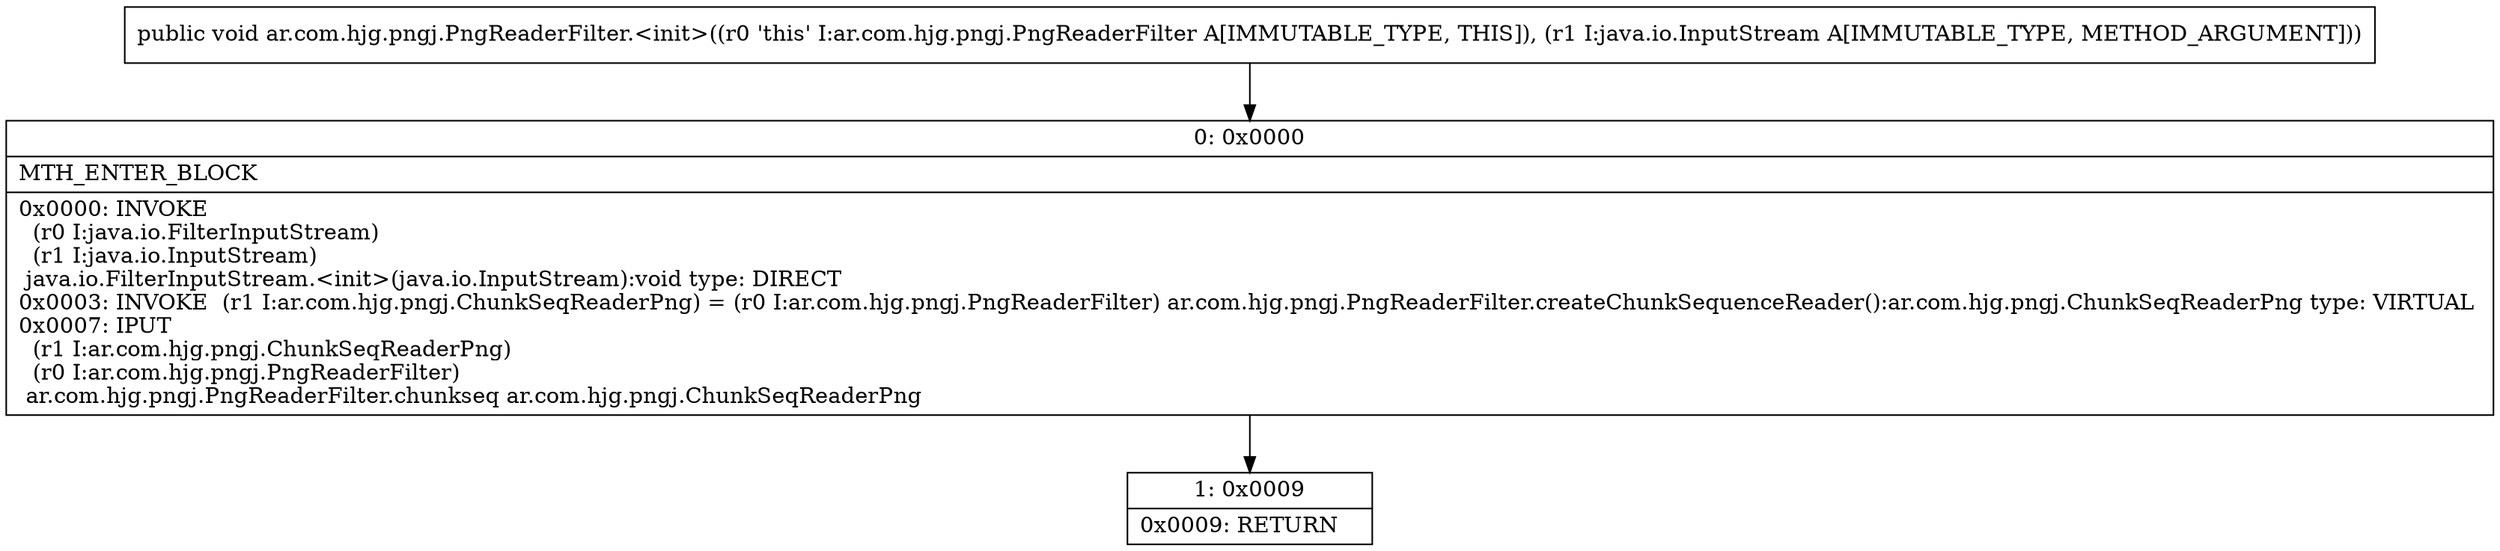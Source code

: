 digraph "CFG forar.com.hjg.pngj.PngReaderFilter.\<init\>(Ljava\/io\/InputStream;)V" {
Node_0 [shape=record,label="{0\:\ 0x0000|MTH_ENTER_BLOCK\l|0x0000: INVOKE  \l  (r0 I:java.io.FilterInputStream)\l  (r1 I:java.io.InputStream)\l java.io.FilterInputStream.\<init\>(java.io.InputStream):void type: DIRECT \l0x0003: INVOKE  (r1 I:ar.com.hjg.pngj.ChunkSeqReaderPng) = (r0 I:ar.com.hjg.pngj.PngReaderFilter) ar.com.hjg.pngj.PngReaderFilter.createChunkSequenceReader():ar.com.hjg.pngj.ChunkSeqReaderPng type: VIRTUAL \l0x0007: IPUT  \l  (r1 I:ar.com.hjg.pngj.ChunkSeqReaderPng)\l  (r0 I:ar.com.hjg.pngj.PngReaderFilter)\l ar.com.hjg.pngj.PngReaderFilter.chunkseq ar.com.hjg.pngj.ChunkSeqReaderPng \l}"];
Node_1 [shape=record,label="{1\:\ 0x0009|0x0009: RETURN   \l}"];
MethodNode[shape=record,label="{public void ar.com.hjg.pngj.PngReaderFilter.\<init\>((r0 'this' I:ar.com.hjg.pngj.PngReaderFilter A[IMMUTABLE_TYPE, THIS]), (r1 I:java.io.InputStream A[IMMUTABLE_TYPE, METHOD_ARGUMENT])) }"];
MethodNode -> Node_0;
Node_0 -> Node_1;
}


